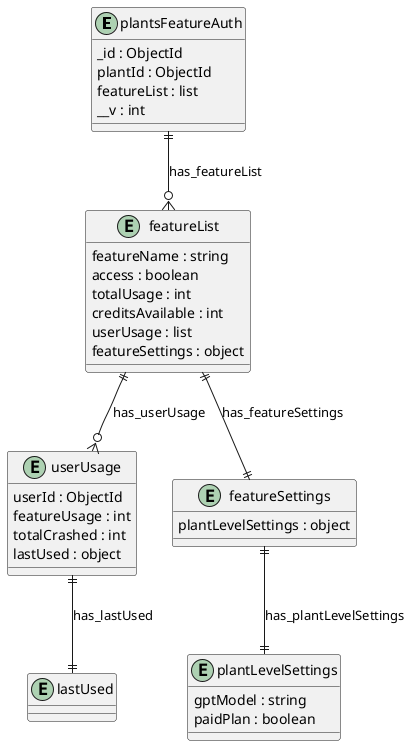 @startuml plantsFeatureAuth_Diagram

entity "plantsFeatureAuth" as plantsFeatureAuth {
  _id : ObjectId
  plantId : ObjectId
  featureList : list
  __v : int
}

entity "featureList" as featureList {
  featureName : string
  access : boolean
  totalUsage : int
  creditsAvailable : int
  userUsage : list
  featureSettings : object
}

entity "userUsage" as userUsage {
  userId : ObjectId
  featureUsage : int
  totalCrashed : int
  lastUsed : object
}

entity "lastUsed" as lastUsed {
}

entity "featureSettings" as featureSettings {
  plantLevelSettings : object
}

entity "plantLevelSettings" as plantLevelSettings {
  gptModel : string
  paidPlan : boolean
}

' // Relationships
plantsFeatureAuth ||--o{ featureList : has_featureList
featureList ||--o{ userUsage : has_userUsage
userUsage ||--|| lastUsed : has_lastUsed
featureList ||--|| featureSettings : has_featureSettings
featureSettings ||--|| plantLevelSettings : has_plantLevelSettings
@enduml